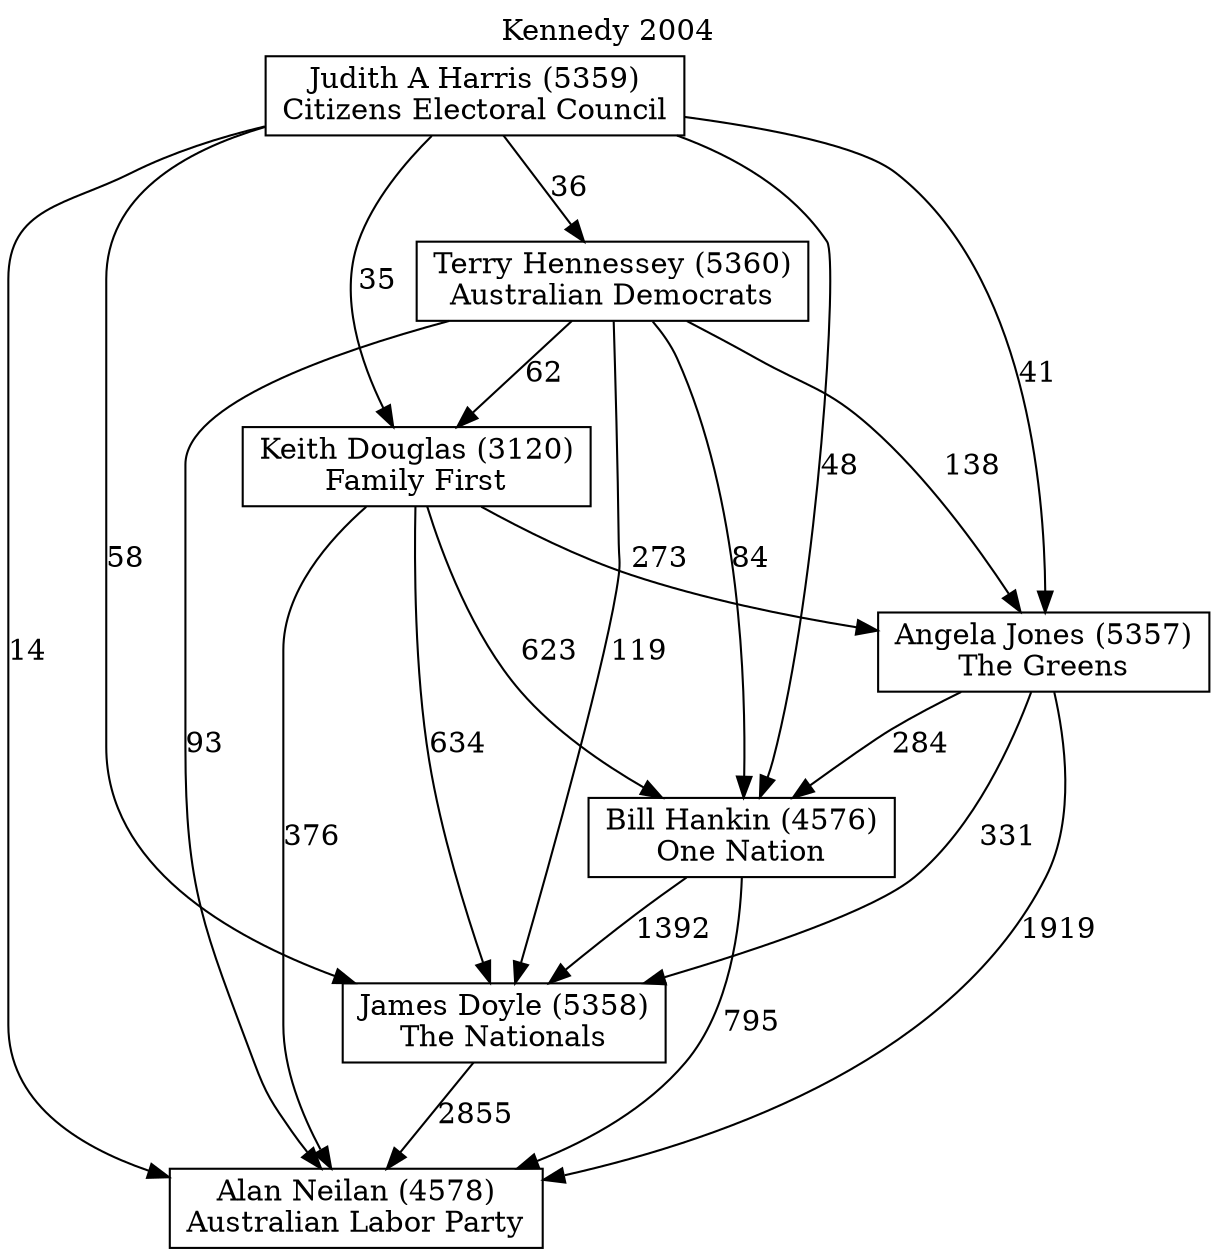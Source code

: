 // House preference flow
digraph "Alan Neilan (4578)_Kennedy_2004" {
	graph [label="Kennedy 2004" labelloc=t mclimit=10]
	node [shape=box]
	"Alan Neilan (4578)" [label="Alan Neilan (4578)
Australian Labor Party"]
	"James Doyle (5358)" [label="James Doyle (5358)
The Nationals"]
	"Bill Hankin (4576)" [label="Bill Hankin (4576)
One Nation"]
	"Angela Jones (5357)" [label="Angela Jones (5357)
The Greens"]
	"Keith Douglas (3120)" [label="Keith Douglas (3120)
Family First"]
	"Terry Hennessey (5360)" [label="Terry Hennessey (5360)
Australian Democrats"]
	"Judith A Harris (5359)" [label="Judith A Harris (5359)
Citizens Electoral Council"]
	"James Doyle (5358)" -> "Alan Neilan (4578)" [label=2855]
	"Bill Hankin (4576)" -> "James Doyle (5358)" [label=1392]
	"Angela Jones (5357)" -> "Bill Hankin (4576)" [label=284]
	"Keith Douglas (3120)" -> "Angela Jones (5357)" [label=273]
	"Terry Hennessey (5360)" -> "Keith Douglas (3120)" [label=62]
	"Judith A Harris (5359)" -> "Terry Hennessey (5360)" [label=36]
	"Bill Hankin (4576)" -> "Alan Neilan (4578)" [label=795]
	"Angela Jones (5357)" -> "Alan Neilan (4578)" [label=1919]
	"Keith Douglas (3120)" -> "Alan Neilan (4578)" [label=376]
	"Terry Hennessey (5360)" -> "Alan Neilan (4578)" [label=93]
	"Judith A Harris (5359)" -> "Alan Neilan (4578)" [label=14]
	"Judith A Harris (5359)" -> "Keith Douglas (3120)" [label=35]
	"Terry Hennessey (5360)" -> "Angela Jones (5357)" [label=138]
	"Judith A Harris (5359)" -> "Angela Jones (5357)" [label=41]
	"Keith Douglas (3120)" -> "Bill Hankin (4576)" [label=623]
	"Terry Hennessey (5360)" -> "Bill Hankin (4576)" [label=84]
	"Judith A Harris (5359)" -> "Bill Hankin (4576)" [label=48]
	"Angela Jones (5357)" -> "James Doyle (5358)" [label=331]
	"Keith Douglas (3120)" -> "James Doyle (5358)" [label=634]
	"Terry Hennessey (5360)" -> "James Doyle (5358)" [label=119]
	"Judith A Harris (5359)" -> "James Doyle (5358)" [label=58]
}
